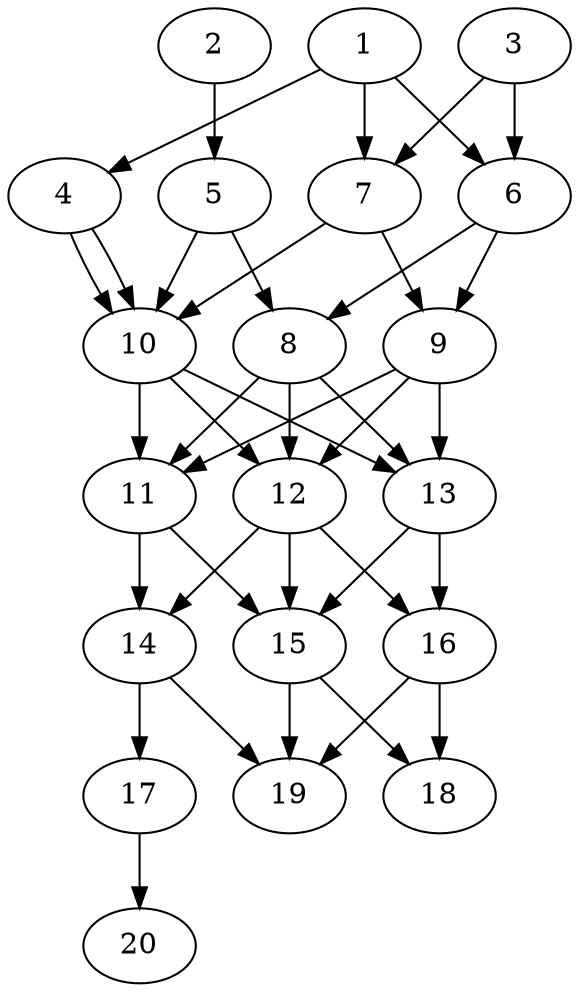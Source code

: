 // DAG automatically generated by daggen at Sat Jul 27 15:36:52 2019
// ./daggen --dot -n 20 --ccr 0.5 --fat 0.4 --regular 0.5 --density 0.8 --mindata 5242880 --maxdata 52428800 
digraph G {
  1 [size="85510144", alpha="0.10", expect_size="42755072"] 
  1 -> 4 [size ="42755072"]
  1 -> 6 [size ="42755072"]
  1 -> 7 [size ="42755072"]
  2 [size="54495232", alpha="0.14", expect_size="27247616"] 
  2 -> 5 [size ="27247616"]
  3 [size="38193152", alpha="0.15", expect_size="19096576"] 
  3 -> 6 [size ="19096576"]
  3 -> 7 [size ="19096576"]
  4 [size="59836416", alpha="0.04", expect_size="29918208"] 
  4 -> 10 [size ="29918208"]
  4 -> 10 [size ="29918208"]
  5 [size="17369088", alpha="0.15", expect_size="8684544"] 
  5 -> 8 [size ="8684544"]
  5 -> 10 [size ="8684544"]
  6 [size="44711936", alpha="0.01", expect_size="22355968"] 
  6 -> 8 [size ="22355968"]
  6 -> 9 [size ="22355968"]
  7 [size="74856448", alpha="0.12", expect_size="37428224"] 
  7 -> 9 [size ="37428224"]
  7 -> 10 [size ="37428224"]
  8 [size="90744832", alpha="0.12", expect_size="45372416"] 
  8 -> 11 [size ="45372416"]
  8 -> 12 [size ="45372416"]
  8 -> 13 [size ="45372416"]
  9 [size="50599936", alpha="0.06", expect_size="25299968"] 
  9 -> 11 [size ="25299968"]
  9 -> 12 [size ="25299968"]
  9 -> 13 [size ="25299968"]
  10 [size="10848256", alpha="0.03", expect_size="5424128"] 
  10 -> 11 [size ="5424128"]
  10 -> 12 [size ="5424128"]
  10 -> 13 [size ="5424128"]
  11 [size="75841536", alpha="0.17", expect_size="37920768"] 
  11 -> 14 [size ="37920768"]
  11 -> 15 [size ="37920768"]
  12 [size="27162624", alpha="0.10", expect_size="13581312"] 
  12 -> 14 [size ="13581312"]
  12 -> 15 [size ="13581312"]
  12 -> 16 [size ="13581312"]
  13 [size="94459904", alpha="0.02", expect_size="47229952"] 
  13 -> 15 [size ="47229952"]
  13 -> 16 [size ="47229952"]
  14 [size="72552448", alpha="0.06", expect_size="36276224"] 
  14 -> 17 [size ="36276224"]
  14 -> 19 [size ="36276224"]
  15 [size="92383232", alpha="0.15", expect_size="46191616"] 
  15 -> 18 [size ="46191616"]
  15 -> 19 [size ="46191616"]
  16 [size="67145728", alpha="0.17", expect_size="33572864"] 
  16 -> 18 [size ="33572864"]
  16 -> 19 [size ="33572864"]
  17 [size="73398272", alpha="0.18", expect_size="36699136"] 
  17 -> 20 [size ="36699136"]
  18 [size="34019328", alpha="0.06", expect_size="17009664"] 
  19 [size="92590080", alpha="0.12", expect_size="46295040"] 
  20 [size="27785216", alpha="0.15", expect_size="13892608"] 
}
